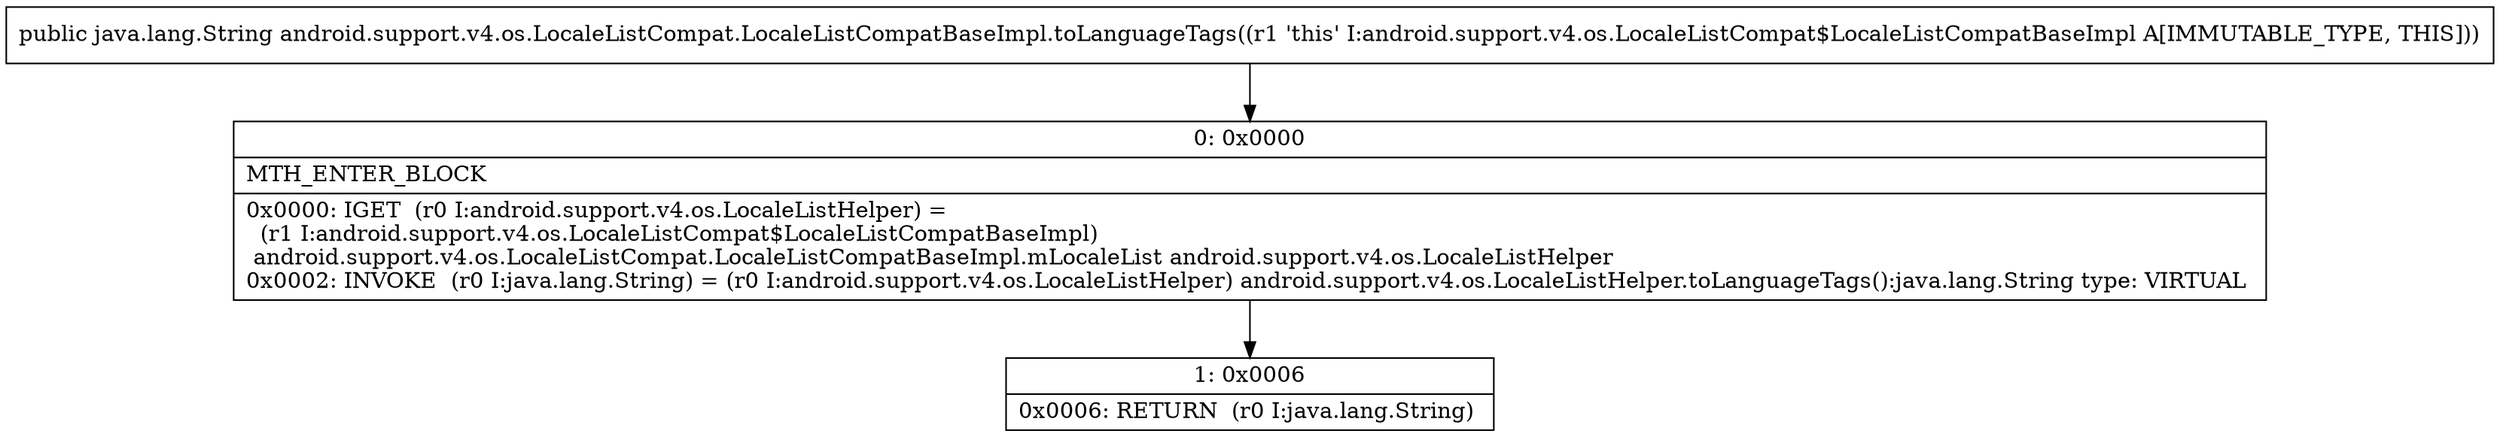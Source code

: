 digraph "CFG forandroid.support.v4.os.LocaleListCompat.LocaleListCompatBaseImpl.toLanguageTags()Ljava\/lang\/String;" {
Node_0 [shape=record,label="{0\:\ 0x0000|MTH_ENTER_BLOCK\l|0x0000: IGET  (r0 I:android.support.v4.os.LocaleListHelper) = \l  (r1 I:android.support.v4.os.LocaleListCompat$LocaleListCompatBaseImpl)\l android.support.v4.os.LocaleListCompat.LocaleListCompatBaseImpl.mLocaleList android.support.v4.os.LocaleListHelper \l0x0002: INVOKE  (r0 I:java.lang.String) = (r0 I:android.support.v4.os.LocaleListHelper) android.support.v4.os.LocaleListHelper.toLanguageTags():java.lang.String type: VIRTUAL \l}"];
Node_1 [shape=record,label="{1\:\ 0x0006|0x0006: RETURN  (r0 I:java.lang.String) \l}"];
MethodNode[shape=record,label="{public java.lang.String android.support.v4.os.LocaleListCompat.LocaleListCompatBaseImpl.toLanguageTags((r1 'this' I:android.support.v4.os.LocaleListCompat$LocaleListCompatBaseImpl A[IMMUTABLE_TYPE, THIS])) }"];
MethodNode -> Node_0;
Node_0 -> Node_1;
}

